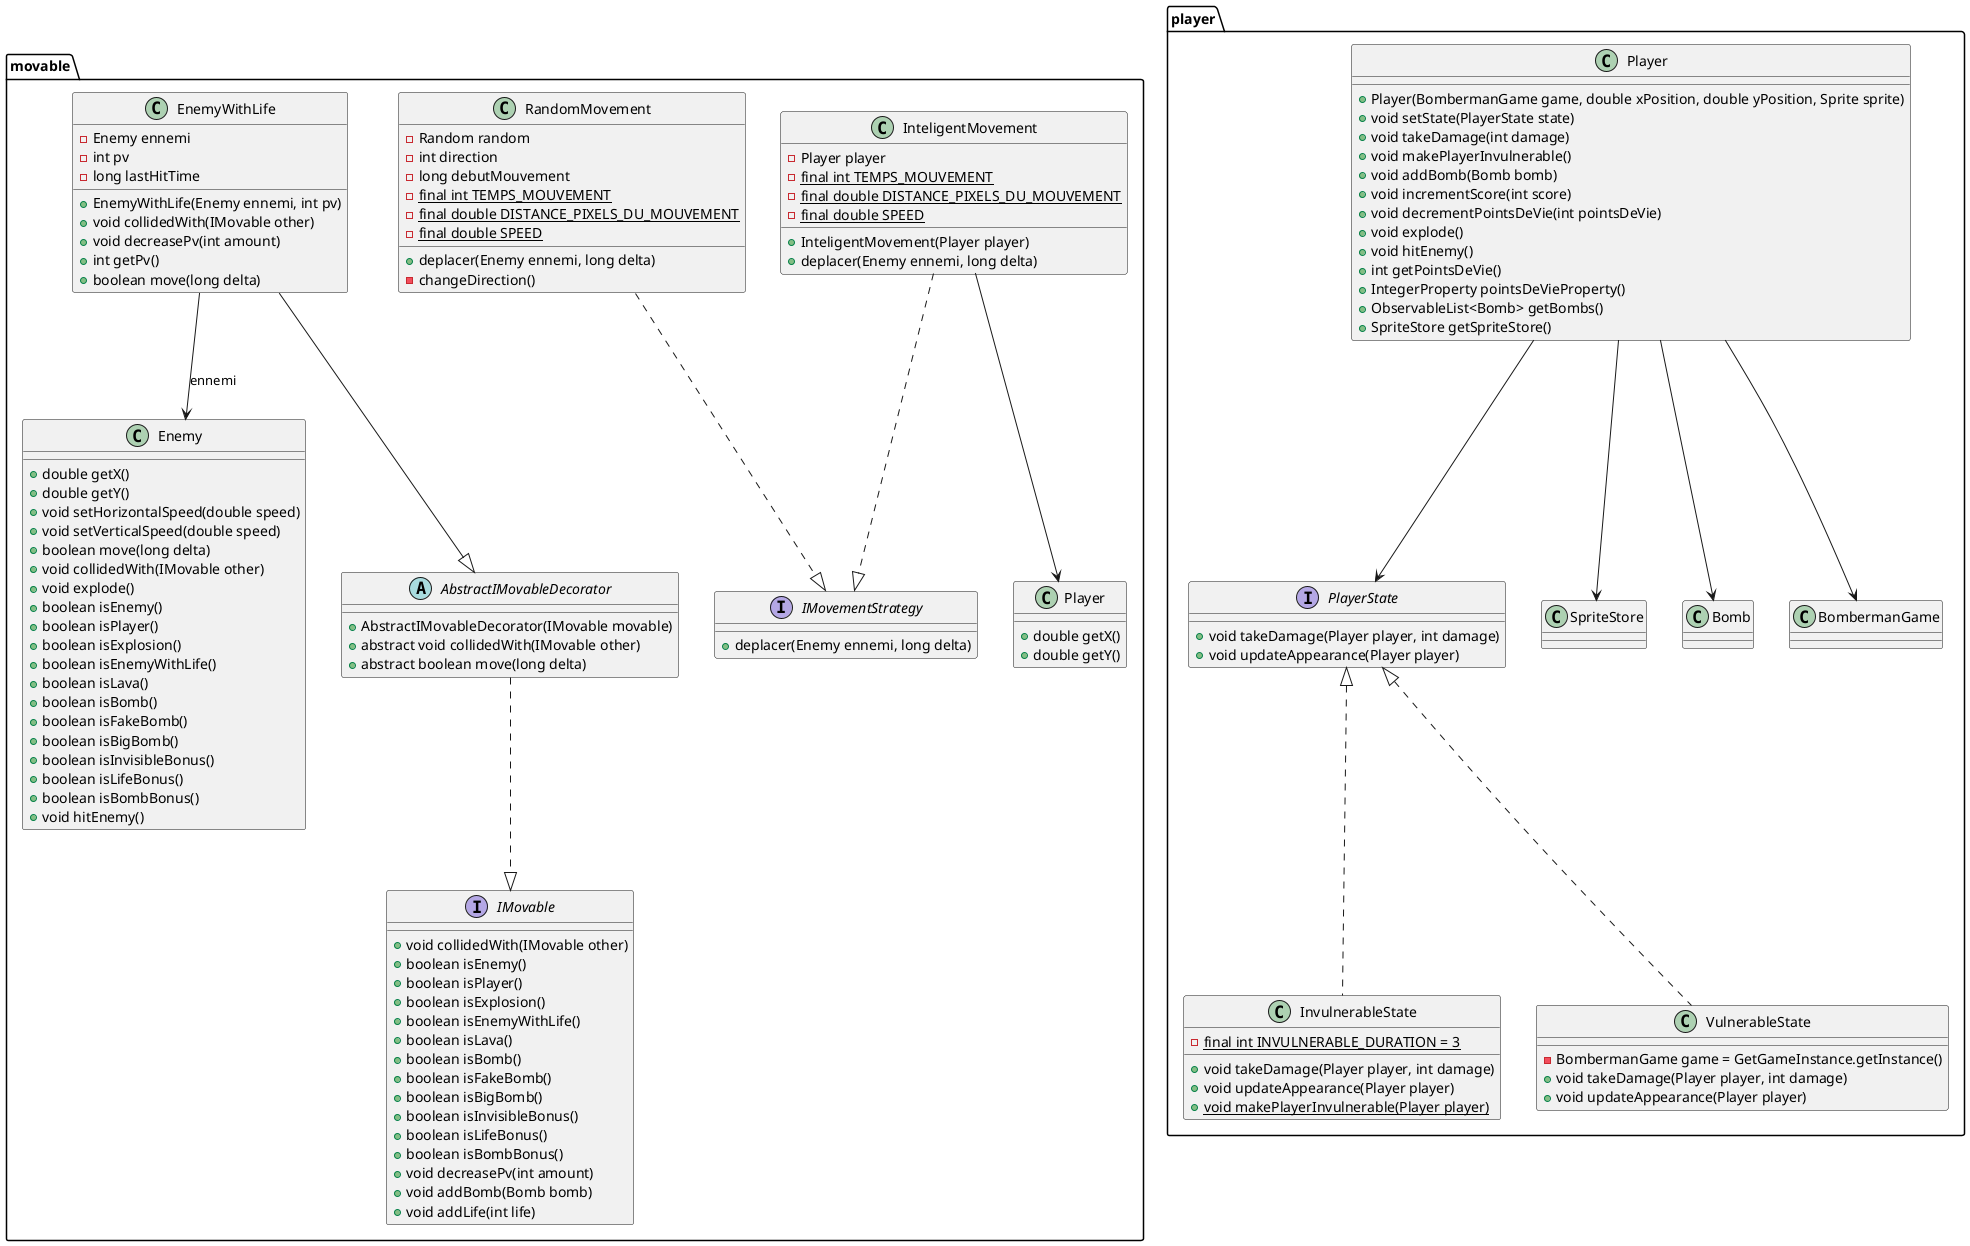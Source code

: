 @startuml

package movable {
    interface IMovementStrategy {
        + deplacer(Enemy ennemi, long delta)
    }

    class InteligentMovement {
        - Player player
        - {static} final int TEMPS_MOUVEMENT
        - {static} final double DISTANCE_PIXELS_DU_MOUVEMENT
        - {static} final double SPEED
        + InteligentMovement(Player player)
        + deplacer(Enemy ennemi, long delta)
    }

    class RandomMovement {
        - Random random
        - int direction
        - long debutMouvement
        - {static} final int TEMPS_MOUVEMENT
        - {static} final double DISTANCE_PIXELS_DU_MOUVEMENT
        - {static} final double SPEED
        + deplacer(Enemy ennemi, long delta)
        - changeDirection()
    }

    InteligentMovement ..|> IMovementStrategy
    RandomMovement ..|> IMovementStrategy

    class Player {
        + double getX()
        + double getY()
    }

    InteligentMovement --> Player

    class Enemy {
        + double getX()
        + double getY()
        + void setHorizontalSpeed(double speed)
        + void setVerticalSpeed(double speed)
        + boolean move(long delta)
        + void collidedWith(IMovable other)
        + void explode()
        + boolean isEnemy()
        + boolean isPlayer()
        + boolean isExplosion()
        + boolean isEnemyWithLife()
        + boolean isLava()
        + boolean isBomb()
        + boolean isFakeBomb()
        + boolean isBigBomb()
        + boolean isInvisibleBonus()
        + boolean isLifeBonus()
        + boolean isBombBonus()
        + void hitEnemy()
    }

    class EnemyWithLife {
        - Enemy ennemi
        - int pv
        - long lastHitTime
        + EnemyWithLife(Enemy ennemi, int pv)
        + void collidedWith(IMovable other)
        + void decreasePv(int amount)
        + int getPv()
        + boolean move(long delta)
    }

    abstract class AbstractIMovableDecorator {
        + AbstractIMovableDecorator(IMovable movable)
        + abstract void collidedWith(IMovable other)
        + abstract boolean move(long delta)
    }

    interface IMovable {
        + void collidedWith(IMovable other)
        + boolean isEnemy()
        + boolean isPlayer()
        + boolean isExplosion()
        + boolean isEnemyWithLife()
        + boolean isLava()
        + boolean isBomb()
        + boolean isFakeBomb()
        + boolean isBigBomb()
        + boolean isInvisibleBonus()
        + boolean isLifeBonus()
        + boolean isBombBonus()
        + void decreasePv(int amount)
        + void addBomb(Bomb bomb)
        + void addLife(int life)
    }

    EnemyWithLife --|> AbstractIMovableDecorator
    AbstractIMovableDecorator ..|> IMovable
    EnemyWithLife --> Enemy : "ennemi"
}

package player {
    class Player {
        + Player(BombermanGame game, double xPosition, double yPosition, Sprite sprite)
        + void setState(PlayerState state)
        + void takeDamage(int damage)
        + void makePlayerInvulnerable()
        + void addBomb(Bomb bomb)
        + void incrementScore(int score)
        + void decrementPointsDeVie(int pointsDeVie)
        + void explode()
        + void hitEnemy()
        + int getPointsDeVie()
        + IntegerProperty pointsDeVieProperty()
        + ObservableList<Bomb> getBombs()
        + SpriteStore getSpriteStore()
    }

    Player --> PlayerState
    Player --> SpriteStore
    Player --> Bomb
    Player --> BombermanGame

    interface PlayerState {
        + void takeDamage(Player player, int damage)
        + void updateAppearance(Player player)
    }

    class InvulnerableState {
        - {static} final int INVULNERABLE_DURATION = 3
        + void takeDamage(Player player, int damage)
        + void updateAppearance(Player player)
        + {static} void makePlayerInvulnerable(Player player)
    }

    class VulnerableState {
        - BombermanGame game = GetGameInstance.getInstance()
        + void takeDamage(Player player, int damage)
        + void updateAppearance(Player player)
    }

    PlayerState <|.. InvulnerableState
    PlayerState <|.. VulnerableState
}
@enduml
